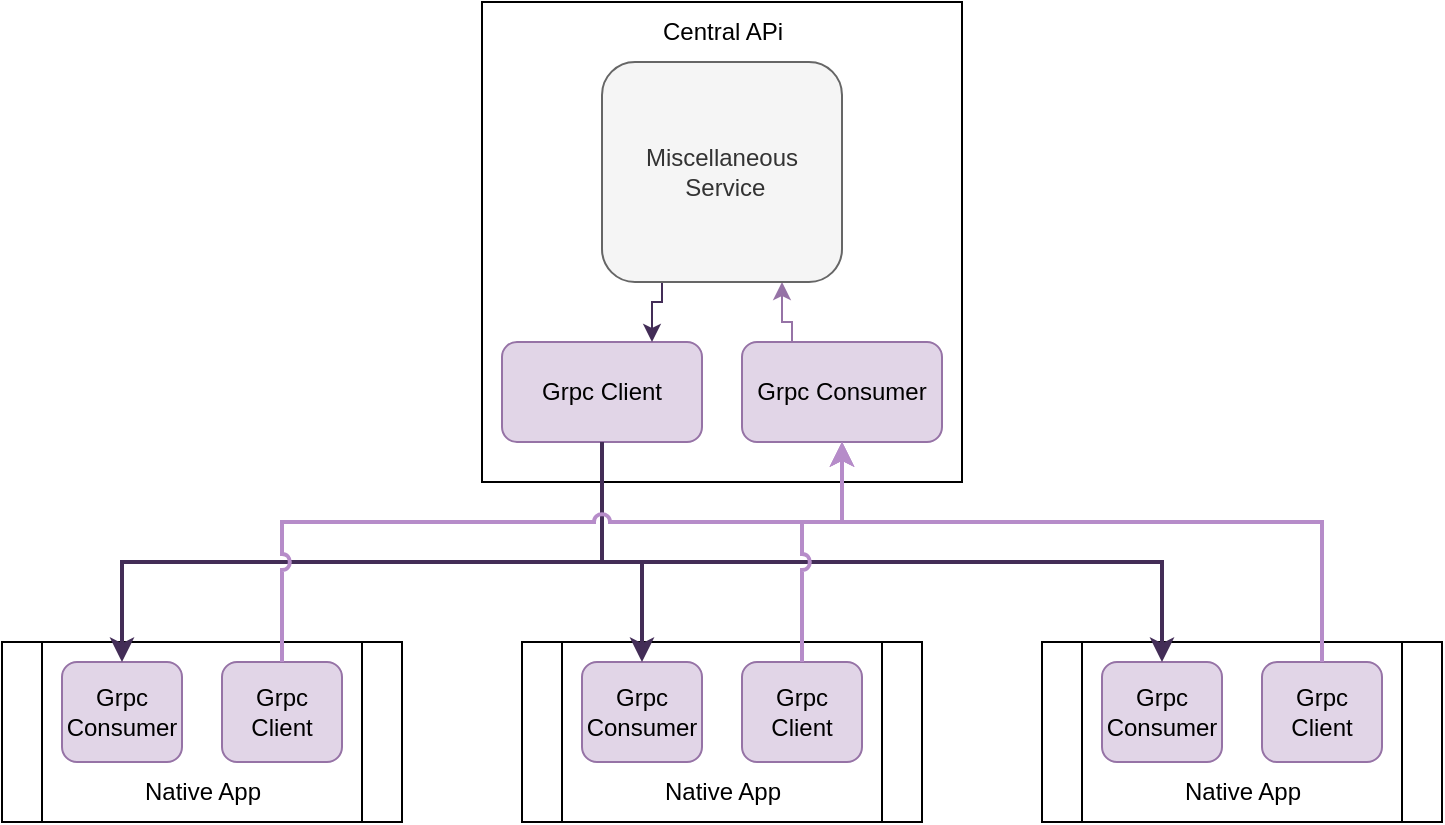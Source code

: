 <mxfile version="22.1.18" type="github">
  <diagram name="Page-1" id="evkMlUm7jSi08kVBB2Cr">
    <mxGraphModel dx="733" dy="390" grid="1" gridSize="10" guides="1" tooltips="1" connect="1" arrows="1" fold="1" page="1" pageScale="1" pageWidth="850" pageHeight="1100" math="0" shadow="0">
      <root>
        <mxCell id="0" />
        <mxCell id="1" parent="0" />
        <mxCell id="qrCc5YfNfcFZISVO1le1-1" value="" style="rounded=0;whiteSpace=wrap;html=1;" vertex="1" parent="1">
          <mxGeometry x="320" y="40" width="240" height="240" as="geometry" />
        </mxCell>
        <mxCell id="qrCc5YfNfcFZISVO1le1-2" value="Central APi" style="text;html=1;align=center;verticalAlign=middle;resizable=0;points=[];autosize=1;strokeColor=none;fillColor=none;" vertex="1" parent="1">
          <mxGeometry x="400" y="40" width="80" height="30" as="geometry" />
        </mxCell>
        <mxCell id="qrCc5YfNfcFZISVO1le1-3" value="Grpc Client" style="rounded=1;whiteSpace=wrap;html=1;fillColor=#e1d5e7;strokeColor=#9673a6;" vertex="1" parent="1">
          <mxGeometry x="330" y="210" width="100" height="50" as="geometry" />
        </mxCell>
        <mxCell id="qrCc5YfNfcFZISVO1le1-29" style="edgeStyle=orthogonalEdgeStyle;rounded=0;orthogonalLoop=1;jettySize=auto;html=1;exitX=0.25;exitY=0;exitDx=0;exitDy=0;entryX=0.75;entryY=1;entryDx=0;entryDy=0;fillColor=#e1d5e7;strokeColor=#9673a6;" edge="1" parent="1" source="qrCc5YfNfcFZISVO1le1-4" target="qrCc5YfNfcFZISVO1le1-5">
          <mxGeometry relative="1" as="geometry">
            <Array as="points">
              <mxPoint x="475" y="200" />
              <mxPoint x="470" y="200" />
            </Array>
          </mxGeometry>
        </mxCell>
        <mxCell id="qrCc5YfNfcFZISVO1le1-4" value="Grpc Consumer" style="rounded=1;whiteSpace=wrap;html=1;fillColor=#e1d5e7;strokeColor=#9673a6;" vertex="1" parent="1">
          <mxGeometry x="450" y="210" width="100" height="50" as="geometry" />
        </mxCell>
        <mxCell id="qrCc5YfNfcFZISVO1le1-30" style="edgeStyle=orthogonalEdgeStyle;rounded=0;orthogonalLoop=1;jettySize=auto;html=1;exitX=0.25;exitY=1;exitDx=0;exitDy=0;entryX=0.75;entryY=0;entryDx=0;entryDy=0;fillColor=#76608a;strokeColor=#432D57;" edge="1" parent="1" source="qrCc5YfNfcFZISVO1le1-5" target="qrCc5YfNfcFZISVO1le1-3">
          <mxGeometry relative="1" as="geometry">
            <Array as="points">
              <mxPoint x="410" y="190" />
              <mxPoint x="405" y="190" />
            </Array>
          </mxGeometry>
        </mxCell>
        <mxCell id="qrCc5YfNfcFZISVO1le1-5" value="Miscellaneous&lt;br&gt;&amp;nbsp;Service" style="rounded=1;whiteSpace=wrap;html=1;fillColor=#f5f5f5;strokeColor=#666666;fontColor=#333333;" vertex="1" parent="1">
          <mxGeometry x="380" y="70" width="120" height="110" as="geometry" />
        </mxCell>
        <mxCell id="qrCc5YfNfcFZISVO1le1-6" value="" style="shape=process;whiteSpace=wrap;html=1;backgroundOutline=1;" vertex="1" parent="1">
          <mxGeometry x="80" y="360" width="200" height="90" as="geometry" />
        </mxCell>
        <mxCell id="qrCc5YfNfcFZISVO1le1-7" value="Native App" style="text;html=1;align=center;verticalAlign=middle;resizable=0;points=[];autosize=1;strokeColor=none;fillColor=none;" vertex="1" parent="1">
          <mxGeometry x="140" y="420" width="80" height="30" as="geometry" />
        </mxCell>
        <mxCell id="qrCc5YfNfcFZISVO1le1-8" value="Grpc Client" style="rounded=1;whiteSpace=wrap;html=1;fillColor=#e1d5e7;strokeColor=#9673a6;" vertex="1" parent="1">
          <mxGeometry x="190" y="370" width="60" height="50" as="geometry" />
        </mxCell>
        <mxCell id="qrCc5YfNfcFZISVO1le1-9" value="Grpc Consumer" style="rounded=1;whiteSpace=wrap;html=1;fillColor=#e1d5e7;strokeColor=#9673a6;" vertex="1" parent="1">
          <mxGeometry x="110" y="370" width="60" height="50" as="geometry" />
        </mxCell>
        <mxCell id="qrCc5YfNfcFZISVO1le1-18" value="" style="shape=process;whiteSpace=wrap;html=1;backgroundOutline=1;" vertex="1" parent="1">
          <mxGeometry x="340" y="360" width="200" height="90" as="geometry" />
        </mxCell>
        <mxCell id="qrCc5YfNfcFZISVO1le1-19" value="Native App" style="text;html=1;align=center;verticalAlign=middle;resizable=0;points=[];autosize=1;strokeColor=none;fillColor=none;" vertex="1" parent="1">
          <mxGeometry x="400" y="420" width="80" height="30" as="geometry" />
        </mxCell>
        <mxCell id="qrCc5YfNfcFZISVO1le1-20" value="Grpc Client" style="rounded=1;whiteSpace=wrap;html=1;fillColor=#e1d5e7;strokeColor=#9673a6;" vertex="1" parent="1">
          <mxGeometry x="450" y="370" width="60" height="50" as="geometry" />
        </mxCell>
        <mxCell id="qrCc5YfNfcFZISVO1le1-21" value="Grpc Consumer" style="rounded=1;whiteSpace=wrap;html=1;fillColor=#e1d5e7;strokeColor=#9673a6;" vertex="1" parent="1">
          <mxGeometry x="370" y="370" width="60" height="50" as="geometry" />
        </mxCell>
        <mxCell id="qrCc5YfNfcFZISVO1le1-22" value="" style="shape=process;whiteSpace=wrap;html=1;backgroundOutline=1;" vertex="1" parent="1">
          <mxGeometry x="600" y="360" width="200" height="90" as="geometry" />
        </mxCell>
        <mxCell id="qrCc5YfNfcFZISVO1le1-23" value="Native App" style="text;html=1;align=center;verticalAlign=middle;resizable=0;points=[];autosize=1;strokeColor=none;fillColor=none;" vertex="1" parent="1">
          <mxGeometry x="660" y="420" width="80" height="30" as="geometry" />
        </mxCell>
        <mxCell id="qrCc5YfNfcFZISVO1le1-24" value="Grpc Client" style="rounded=1;whiteSpace=wrap;html=1;fillColor=#e1d5e7;strokeColor=#9673a6;" vertex="1" parent="1">
          <mxGeometry x="710" y="370" width="60" height="50" as="geometry" />
        </mxCell>
        <mxCell id="qrCc5YfNfcFZISVO1le1-25" value="Grpc Consumer" style="rounded=1;whiteSpace=wrap;html=1;fillColor=#e1d5e7;strokeColor=#9673a6;" vertex="1" parent="1">
          <mxGeometry x="630" y="370" width="60" height="50" as="geometry" />
        </mxCell>
        <mxCell id="qrCc5YfNfcFZISVO1le1-34" style="edgeStyle=orthogonalEdgeStyle;rounded=0;orthogonalLoop=1;jettySize=auto;html=1;exitX=0.5;exitY=1;exitDx=0;exitDy=0;entryX=0.5;entryY=0;entryDx=0;entryDy=0;fillColor=#76608a;strokeColor=#432D57;strokeWidth=2;" edge="1" parent="1" source="qrCc5YfNfcFZISVO1le1-3" target="qrCc5YfNfcFZISVO1le1-25">
          <mxGeometry relative="1" as="geometry">
            <Array as="points">
              <mxPoint x="380" y="320" />
              <mxPoint x="660" y="320" />
            </Array>
          </mxGeometry>
        </mxCell>
        <mxCell id="qrCc5YfNfcFZISVO1le1-35" style="edgeStyle=orthogonalEdgeStyle;rounded=0;orthogonalLoop=1;jettySize=auto;html=1;exitX=0.5;exitY=1;exitDx=0;exitDy=0;entryX=0.5;entryY=0;entryDx=0;entryDy=0;fillColor=#76608a;strokeColor=#432D57;strokeWidth=2;" edge="1" parent="1" source="qrCc5YfNfcFZISVO1le1-3" target="qrCc5YfNfcFZISVO1le1-21">
          <mxGeometry relative="1" as="geometry">
            <Array as="points">
              <mxPoint x="380" y="320" />
              <mxPoint x="400" y="320" />
            </Array>
          </mxGeometry>
        </mxCell>
        <mxCell id="qrCc5YfNfcFZISVO1le1-36" style="edgeStyle=orthogonalEdgeStyle;rounded=0;orthogonalLoop=1;jettySize=auto;html=1;exitX=0.5;exitY=1;exitDx=0;exitDy=0;entryX=0.5;entryY=0;entryDx=0;entryDy=0;fillColor=#76608a;strokeColor=#432D57;strokeWidth=2;" edge="1" parent="1" source="qrCc5YfNfcFZISVO1le1-3" target="qrCc5YfNfcFZISVO1le1-9">
          <mxGeometry relative="1" as="geometry">
            <Array as="points">
              <mxPoint x="380" y="320" />
              <mxPoint x="140" y="320" />
            </Array>
          </mxGeometry>
        </mxCell>
        <mxCell id="qrCc5YfNfcFZISVO1le1-44" style="edgeStyle=orthogonalEdgeStyle;rounded=0;orthogonalLoop=1;jettySize=auto;html=1;exitX=0.5;exitY=0;exitDx=0;exitDy=0;entryX=0.5;entryY=1;entryDx=0;entryDy=0;jumpStyle=arc;fillColor=#e1d5e7;strokeColor=#B68CC9;strokeWidth=2;" edge="1" parent="1" source="qrCc5YfNfcFZISVO1le1-8" target="qrCc5YfNfcFZISVO1le1-4">
          <mxGeometry relative="1" as="geometry">
            <Array as="points">
              <mxPoint x="220" y="300" />
              <mxPoint x="500" y="300" />
            </Array>
          </mxGeometry>
        </mxCell>
        <mxCell id="qrCc5YfNfcFZISVO1le1-43" style="edgeStyle=orthogonalEdgeStyle;rounded=0;orthogonalLoop=1;jettySize=auto;html=1;exitX=0.5;exitY=0;exitDx=0;exitDy=0;entryX=0.5;entryY=1;entryDx=0;entryDy=0;jumpStyle=arc;fillColor=#e1d5e7;strokeColor=#B68CC9;strokeWidth=2;" edge="1" parent="1" source="qrCc5YfNfcFZISVO1le1-20" target="qrCc5YfNfcFZISVO1le1-4">
          <mxGeometry relative="1" as="geometry">
            <Array as="points">
              <mxPoint x="480" y="300" />
              <mxPoint x="500" y="300" />
            </Array>
          </mxGeometry>
        </mxCell>
        <mxCell id="qrCc5YfNfcFZISVO1le1-40" style="edgeStyle=orthogonalEdgeStyle;rounded=0;orthogonalLoop=1;jettySize=auto;html=1;exitX=0.5;exitY=0;exitDx=0;exitDy=0;entryX=0.5;entryY=1;entryDx=0;entryDy=0;jumpStyle=arc;fillColor=#e1d5e7;strokeColor=#B68CC9;strokeWidth=2;" edge="1" parent="1" source="qrCc5YfNfcFZISVO1le1-24" target="qrCc5YfNfcFZISVO1le1-4">
          <mxGeometry relative="1" as="geometry">
            <Array as="points">
              <mxPoint x="740" y="300" />
              <mxPoint x="500" y="300" />
            </Array>
          </mxGeometry>
        </mxCell>
      </root>
    </mxGraphModel>
  </diagram>
</mxfile>
